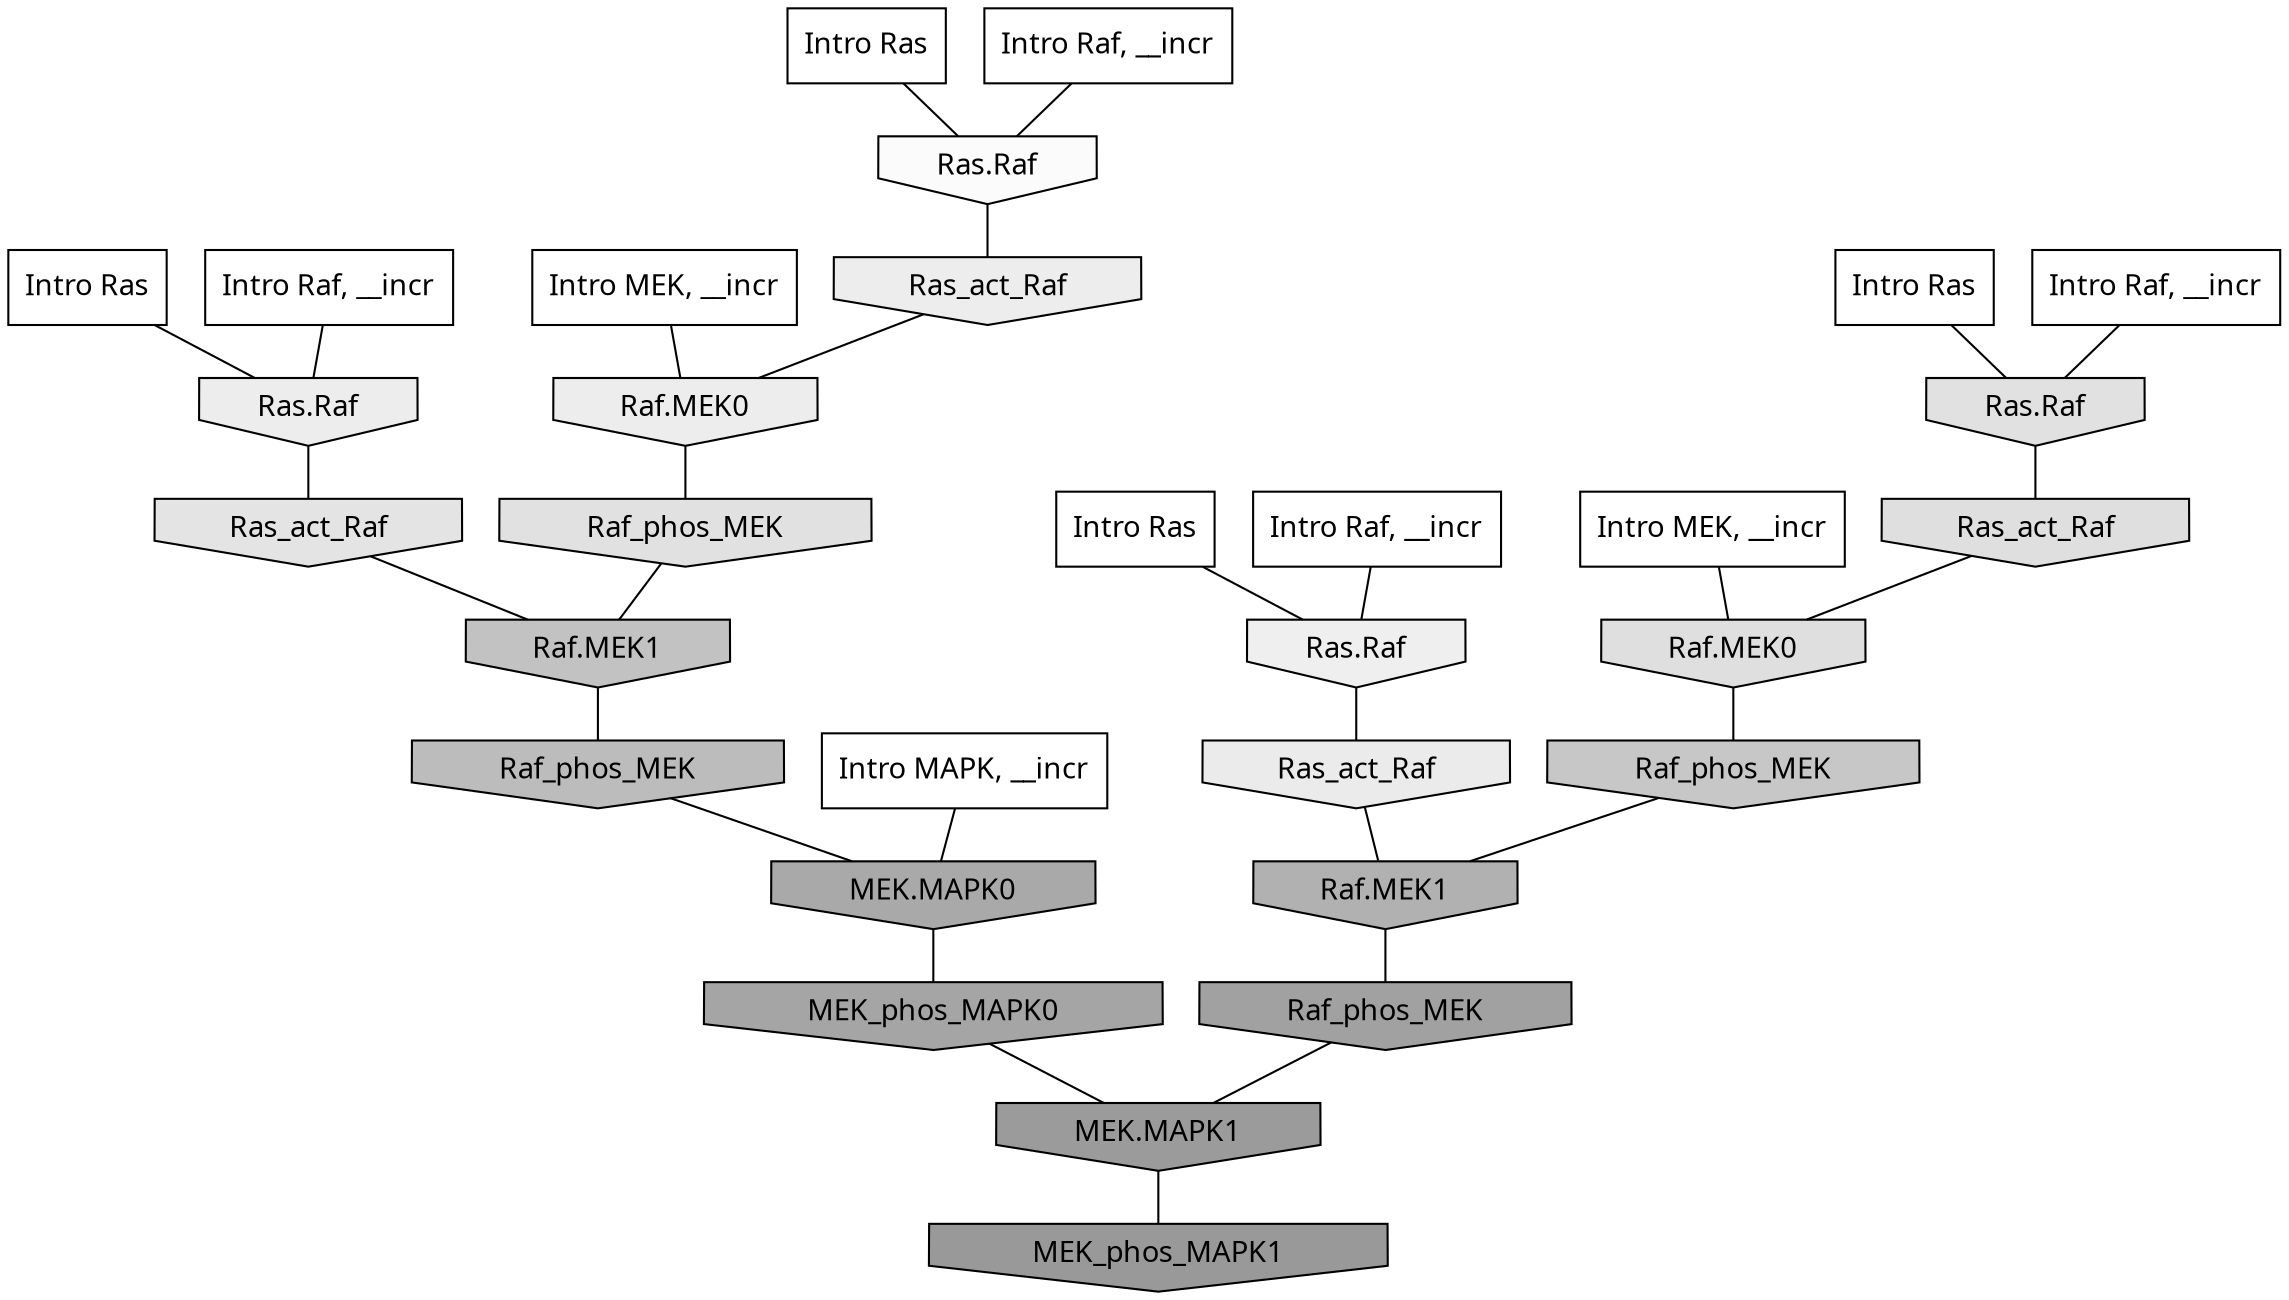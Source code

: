 digraph G{
  rankdir="TB";
  ranksep=0.30;
  node [fontname="CMU Serif"];
  edge [fontname="CMU Serif"];
  
  10 [label="Intro Ras", shape=rectangle, style=filled, fillcolor="0.000 0.000 1.000"]
  
  19 [label="Intro Ras", shape=rectangle, style=filled, fillcolor="0.000 0.000 1.000"]
  
  55 [label="Intro Ras", shape=rectangle, style=filled, fillcolor="0.000 0.000 1.000"]
  
  90 [label="Intro Ras", shape=rectangle, style=filled, fillcolor="0.000 0.000 1.000"]
  
  170 [label="Intro Raf, __incr", shape=rectangle, style=filled, fillcolor="0.000 0.000 1.000"]
  
  256 [label="Intro Raf, __incr", shape=rectangle, style=filled, fillcolor="0.000 0.000 1.000"]
  
  772 [label="Intro Raf, __incr", shape=rectangle, style=filled, fillcolor="0.000 0.000 1.000"]
  
  873 [label="Intro Raf, __incr", shape=rectangle, style=filled, fillcolor="0.000 0.000 1.000"]
  
  1490 [label="Intro MEK, __incr", shape=rectangle, style=filled, fillcolor="0.000 0.000 1.000"]
  
  1625 [label="Intro MEK, __incr", shape=rectangle, style=filled, fillcolor="0.000 0.000 1.000"]
  
  2467 [label="Intro MAPK, __incr", shape=rectangle, style=filled, fillcolor="0.000 0.000 1.000"]
  
  3419 [label="Ras.Raf", shape=invhouse, style=filled, fillcolor="0.000 0.000 0.984"]
  
  3807 [label="Ras.Raf", shape=invhouse, style=filled, fillcolor="0.000 0.000 0.937"]
  
  3951 [label="Ras.Raf", shape=invhouse, style=filled, fillcolor="0.000 0.000 0.928"]
  
  3960 [label="Ras_act_Raf", shape=invhouse, style=filled, fillcolor="0.000 0.000 0.928"]
  
  3962 [label="Raf.MEK0", shape=invhouse, style=filled, fillcolor="0.000 0.000 0.928"]
  
  4072 [label="Ras_act_Raf", shape=invhouse, style=filled, fillcolor="0.000 0.000 0.920"]
  
  4448 [label="Ras_act_Raf", shape=invhouse, style=filled, fillcolor="0.000 0.000 0.894"]
  
  4624 [label="Raf_phos_MEK", shape=invhouse, style=filled, fillcolor="0.000 0.000 0.882"]
  
  4685 [label="Ras.Raf", shape=invhouse, style=filled, fillcolor="0.000 0.000 0.880"]
  
  4763 [label="Ras_act_Raf", shape=invhouse, style=filled, fillcolor="0.000 0.000 0.874"]
  
  4765 [label="Raf.MEK0", shape=invhouse, style=filled, fillcolor="0.000 0.000 0.874"]
  
  6532 [label="Raf_phos_MEK", shape=invhouse, style=filled, fillcolor="0.000 0.000 0.779"]
  
  7093 [label="Raf.MEK1", shape=invhouse, style=filled, fillcolor="0.000 0.000 0.759"]
  
  7761 [label="Raf_phos_MEK", shape=invhouse, style=filled, fillcolor="0.000 0.000 0.738"]
  
  9214 [label="Raf.MEK1", shape=invhouse, style=filled, fillcolor="0.000 0.000 0.695"]
  
  10738 [label="MEK.MAPK0", shape=invhouse, style=filled, fillcolor="0.000 0.000 0.662"]
  
  11544 [label="MEK_phos_MAPK0", shape=invhouse, style=filled, fillcolor="0.000 0.000 0.647"]
  
  12537 [label="Raf_phos_MEK", shape=invhouse, style=filled, fillcolor="0.000 0.000 0.630"]
  
  13961 [label="MEK.MAPK1", shape=invhouse, style=filled, fillcolor="0.000 0.000 0.607"]
  
  14562 [label="MEK_phos_MAPK1", shape=invhouse, style=filled, fillcolor="0.000 0.000 0.600"]
  
  
  13961 -> 14562 [dir=none, color="0.000 0.000 0.000"] 
  12537 -> 13961 [dir=none, color="0.000 0.000 0.000"] 
  11544 -> 13961 [dir=none, color="0.000 0.000 0.000"] 
  10738 -> 11544 [dir=none, color="0.000 0.000 0.000"] 
  9214 -> 12537 [dir=none, color="0.000 0.000 0.000"] 
  7761 -> 10738 [dir=none, color="0.000 0.000 0.000"] 
  7093 -> 7761 [dir=none, color="0.000 0.000 0.000"] 
  6532 -> 9214 [dir=none, color="0.000 0.000 0.000"] 
  4765 -> 6532 [dir=none, color="0.000 0.000 0.000"] 
  4763 -> 4765 [dir=none, color="0.000 0.000 0.000"] 
  4685 -> 4763 [dir=none, color="0.000 0.000 0.000"] 
  4624 -> 7093 [dir=none, color="0.000 0.000 0.000"] 
  4448 -> 7093 [dir=none, color="0.000 0.000 0.000"] 
  4072 -> 9214 [dir=none, color="0.000 0.000 0.000"] 
  3962 -> 4624 [dir=none, color="0.000 0.000 0.000"] 
  3960 -> 3962 [dir=none, color="0.000 0.000 0.000"] 
  3951 -> 4448 [dir=none, color="0.000 0.000 0.000"] 
  3807 -> 4072 [dir=none, color="0.000 0.000 0.000"] 
  3419 -> 3960 [dir=none, color="0.000 0.000 0.000"] 
  2467 -> 10738 [dir=none, color="0.000 0.000 0.000"] 
  1625 -> 4765 [dir=none, color="0.000 0.000 0.000"] 
  1490 -> 3962 [dir=none, color="0.000 0.000 0.000"] 
  873 -> 3419 [dir=none, color="0.000 0.000 0.000"] 
  772 -> 3807 [dir=none, color="0.000 0.000 0.000"] 
  256 -> 4685 [dir=none, color="0.000 0.000 0.000"] 
  170 -> 3951 [dir=none, color="0.000 0.000 0.000"] 
  90 -> 4685 [dir=none, color="0.000 0.000 0.000"] 
  55 -> 3807 [dir=none, color="0.000 0.000 0.000"] 
  19 -> 3419 [dir=none, color="0.000 0.000 0.000"] 
  10 -> 3951 [dir=none, color="0.000 0.000 0.000"] 
  
  }
